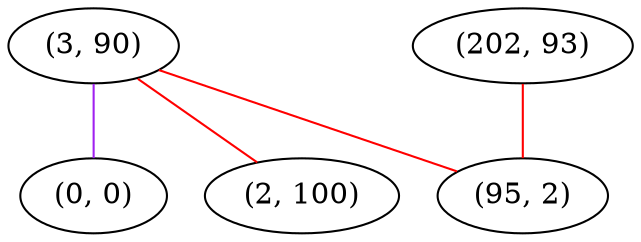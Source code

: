 graph "" {
"(3, 90)";
"(0, 0)";
"(202, 93)";
"(2, 100)";
"(95, 2)";
"(3, 90)" -- "(0, 0)"  [color=purple, key=0, weight=4];
"(3, 90)" -- "(2, 100)"  [color=red, key=0, weight=1];
"(3, 90)" -- "(95, 2)"  [color=red, key=0, weight=1];
"(202, 93)" -- "(95, 2)"  [color=red, key=0, weight=1];
}
